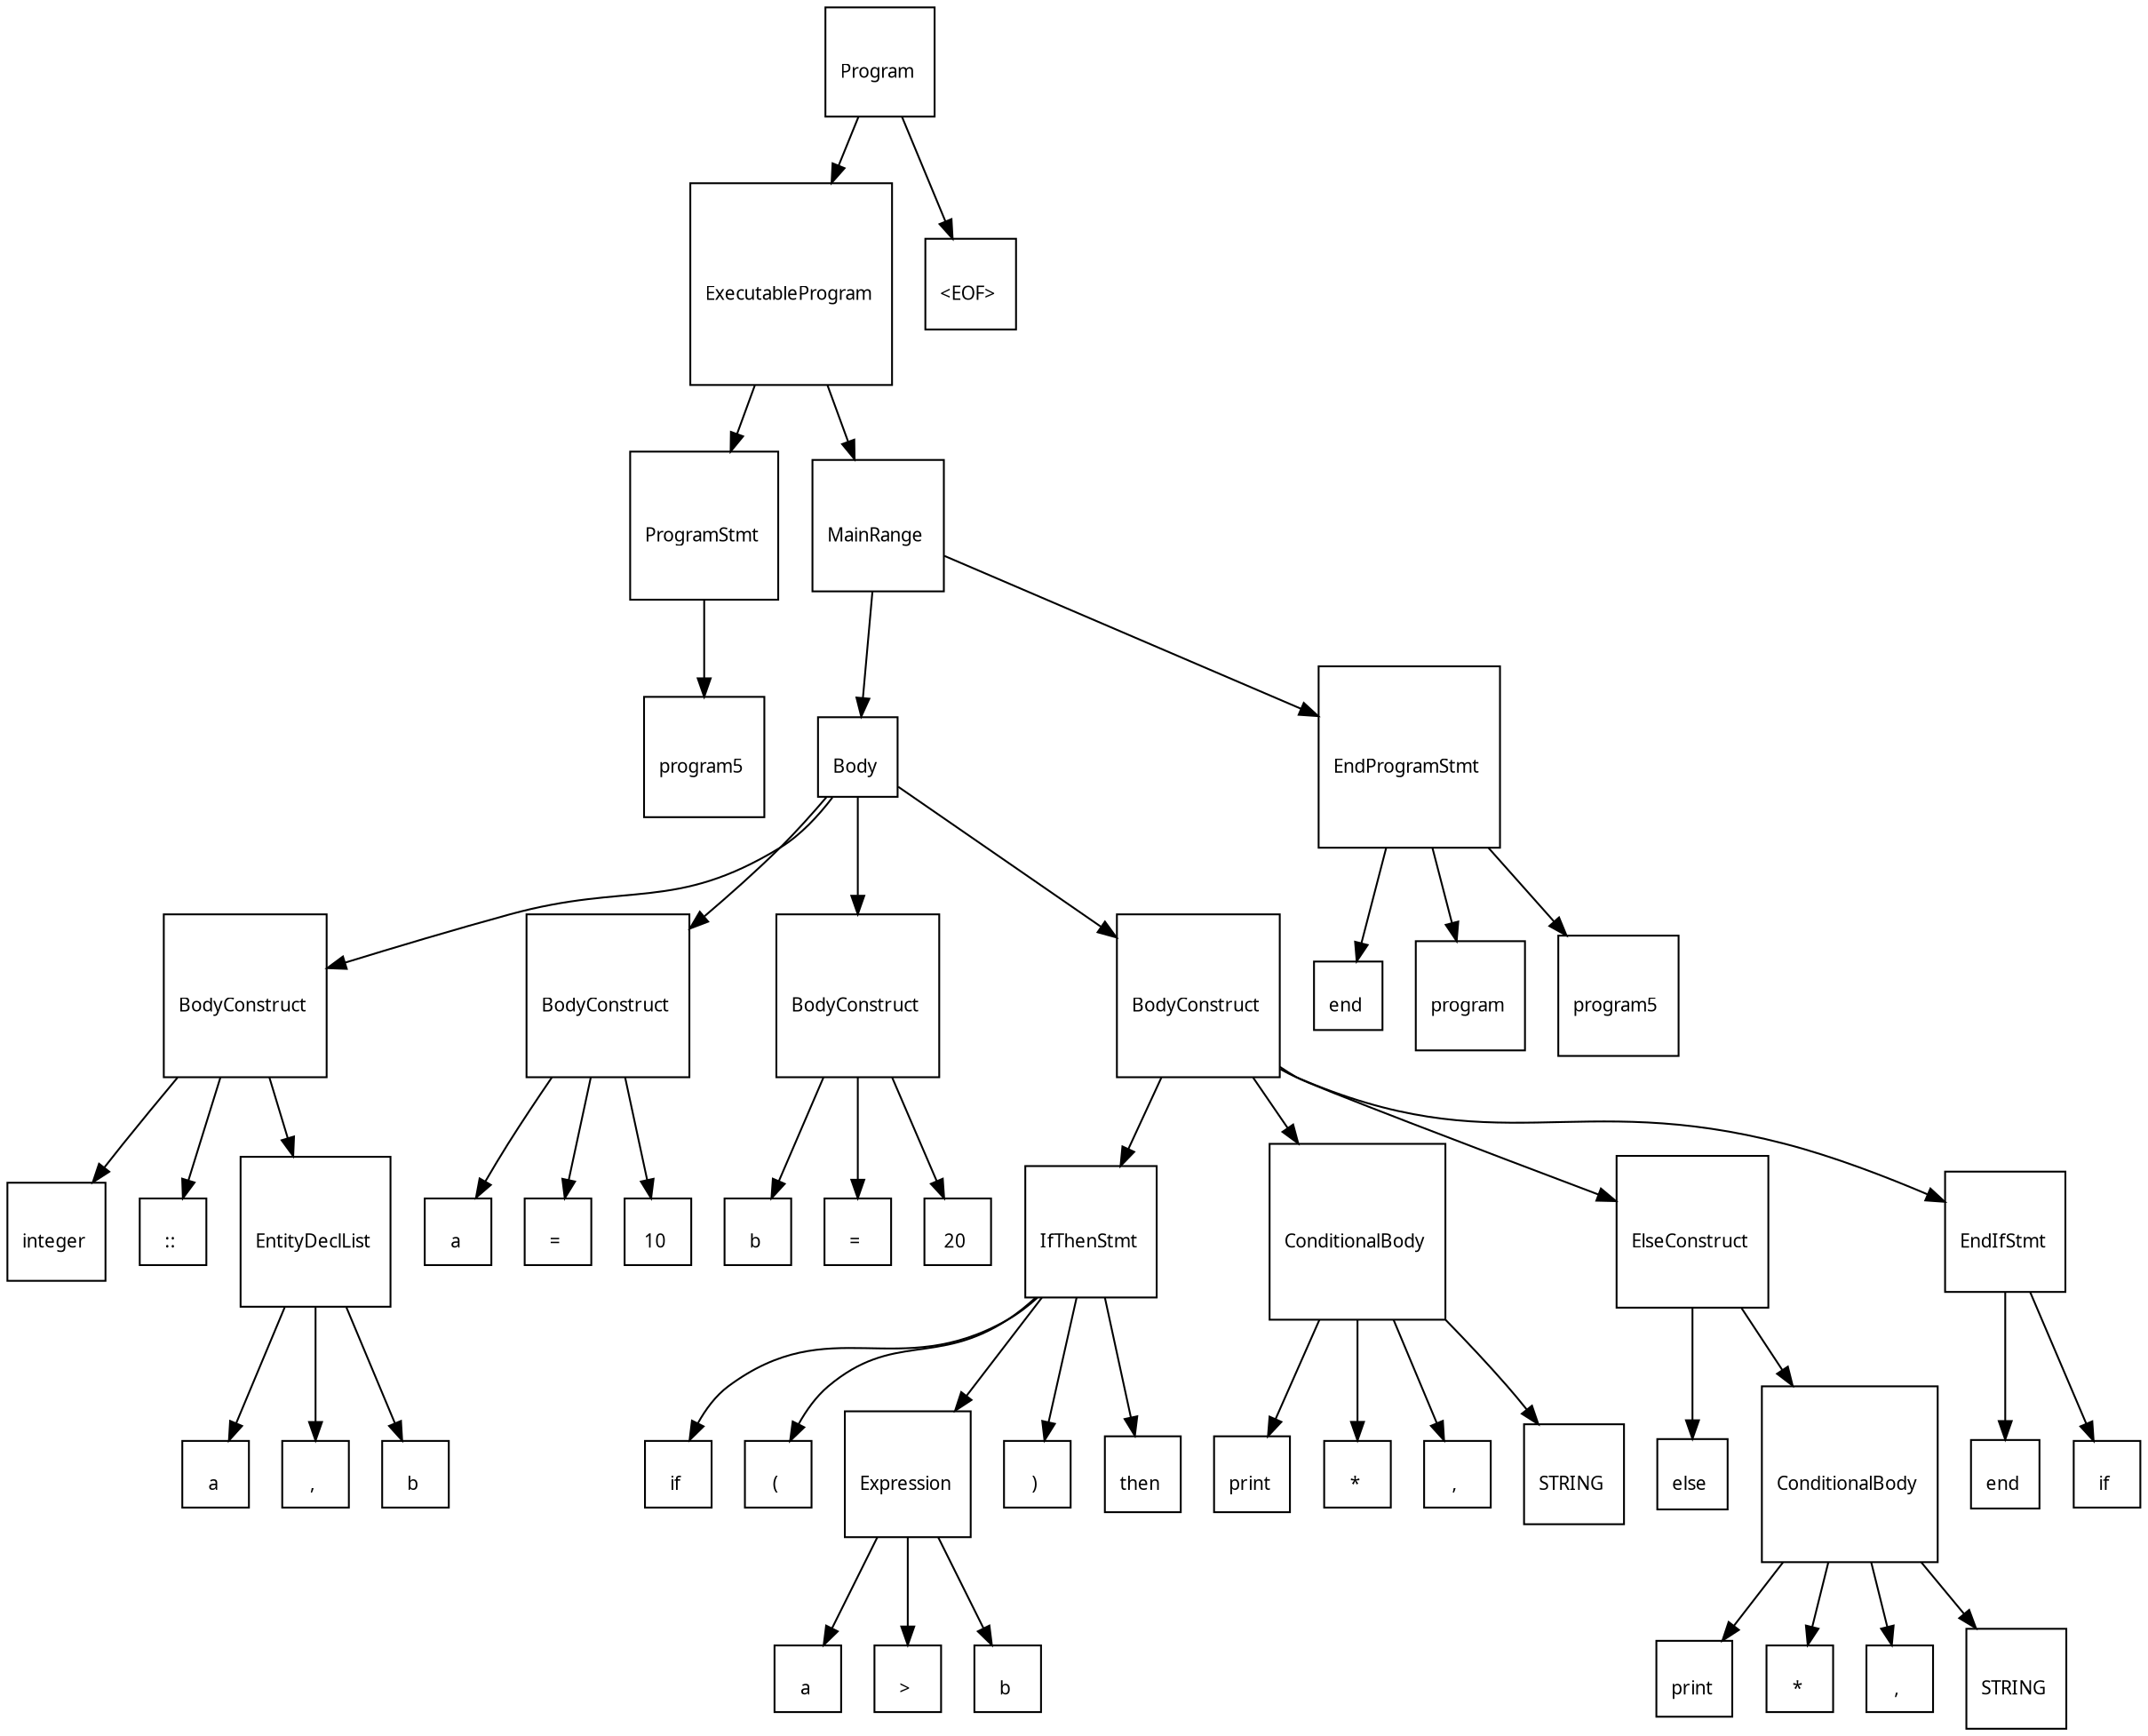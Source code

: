 digraph G {
  charset="UTF-8"
  node [shape=square, fontname="Arial Unicode MS"];
  "50ab48e8-9b47-4875-834f-ff4e2b0bb568" [label="\lProgram \n", fontsize=10];
  "50ab48e8-9b47-4875-834f-ff4e2b0bb568" -> "6917f96c-1f26-4d6f-b839-a75931597c2b";
  "6917f96c-1f26-4d6f-b839-a75931597c2b" [label="\lExecutableProgram \n", fontsize=10];
  "6917f96c-1f26-4d6f-b839-a75931597c2b" -> "0ec2e82f-ad74-4b9f-bb82-843f93da3e49";
  "0ec2e82f-ad74-4b9f-bb82-843f93da3e49" [label="\lProgramStmt \n", fontsize=10];
  "0ec2e82f-ad74-4b9f-bb82-843f93da3e49" -> "1a5fafb8-a54d-4881-b9e2-baff585ce01b";
  "1a5fafb8-a54d-4881-b9e2-baff585ce01b" [label="\lprogram5 \n", fontsize=10];
  "6917f96c-1f26-4d6f-b839-a75931597c2b" -> "b423d40e-268b-4934-9fa2-48923647e66e";
  "b423d40e-268b-4934-9fa2-48923647e66e" [label="\lMainRange \n", fontsize=10];
  "b423d40e-268b-4934-9fa2-48923647e66e" -> "c07eb22f-2cf1-4a60-b3b7-752cdbae639f";
  "c07eb22f-2cf1-4a60-b3b7-752cdbae639f" [label="\lBody \n", fontsize=10];
  "c07eb22f-2cf1-4a60-b3b7-752cdbae639f" -> "815482df-9698-4af7-8832-614267e09a14";
  "815482df-9698-4af7-8832-614267e09a14" [label="\lBodyConstruct \n", fontsize=10];
  "815482df-9698-4af7-8832-614267e09a14" -> "048b1abd-c221-4dce-bcac-4ef865a6936e";
  "048b1abd-c221-4dce-bcac-4ef865a6936e" [label="\linteger \n", fontsize=10];
  "815482df-9698-4af7-8832-614267e09a14" -> "84853328-fc4b-49f2-8c7a-a6a9eeb22fee";
  "84853328-fc4b-49f2-8c7a-a6a9eeb22fee" [label="\l:: \n", fontsize=10];
  "815482df-9698-4af7-8832-614267e09a14" -> "f1cdc026-99d6-467a-91bf-689b786f6c08";
  "f1cdc026-99d6-467a-91bf-689b786f6c08" [label="\lEntityDeclList \n", fontsize=10];
  "f1cdc026-99d6-467a-91bf-689b786f6c08" -> "e9ffacf5-8065-401c-8387-4ca3e5083b77";
  "e9ffacf5-8065-401c-8387-4ca3e5083b77" [label="\la \n", fontsize=10];
  "f1cdc026-99d6-467a-91bf-689b786f6c08" -> "eb84fc16-04f1-4c36-83d2-dd2533ae2c66";
  "eb84fc16-04f1-4c36-83d2-dd2533ae2c66" [label="\l, \n", fontsize=10];
  "f1cdc026-99d6-467a-91bf-689b786f6c08" -> "71387cc9-1f71-48a4-b331-d04ac880d334";
  "71387cc9-1f71-48a4-b331-d04ac880d334" [label="\lb \n", fontsize=10];
  "c07eb22f-2cf1-4a60-b3b7-752cdbae639f" -> "d1c609bd-607b-427f-b0cd-118394491de7";
  "d1c609bd-607b-427f-b0cd-118394491de7" [label="\lBodyConstruct \n", fontsize=10];
  "d1c609bd-607b-427f-b0cd-118394491de7" -> "3e9dff95-76cf-423a-9634-8dc2f8ea8192";
  "3e9dff95-76cf-423a-9634-8dc2f8ea8192" [label="\la \n", fontsize=10];
  "d1c609bd-607b-427f-b0cd-118394491de7" -> "6c9437e9-f81e-4cd9-a5fe-d3c2b03b1868";
  "6c9437e9-f81e-4cd9-a5fe-d3c2b03b1868" [label="\l= \n", fontsize=10];
  "d1c609bd-607b-427f-b0cd-118394491de7" -> "2ebaa5a4-37d7-492c-ac01-8beb8efd044b";
  "2ebaa5a4-37d7-492c-ac01-8beb8efd044b" [label="\l10 \n", fontsize=10];
  "c07eb22f-2cf1-4a60-b3b7-752cdbae639f" -> "18fc99d4-4013-4652-938a-80544ef6759d";
  "18fc99d4-4013-4652-938a-80544ef6759d" [label="\lBodyConstruct \n", fontsize=10];
  "18fc99d4-4013-4652-938a-80544ef6759d" -> "5c9f9c8b-1117-4b0a-b576-8c31e3ff384d";
  "5c9f9c8b-1117-4b0a-b576-8c31e3ff384d" [label="\lb \n", fontsize=10];
  "18fc99d4-4013-4652-938a-80544ef6759d" -> "af59a729-2fb0-4f0b-85bb-8e290cc8afa6";
  "af59a729-2fb0-4f0b-85bb-8e290cc8afa6" [label="\l= \n", fontsize=10];
  "18fc99d4-4013-4652-938a-80544ef6759d" -> "991e7df0-834a-4fbb-9a49-10dce9411e4b";
  "991e7df0-834a-4fbb-9a49-10dce9411e4b" [label="\l20 \n", fontsize=10];
  "c07eb22f-2cf1-4a60-b3b7-752cdbae639f" -> "f7541272-3842-44f5-a5ad-68518834412a";
  "f7541272-3842-44f5-a5ad-68518834412a" [label="\lBodyConstruct \n", fontsize=10];
  "f7541272-3842-44f5-a5ad-68518834412a" -> "bbb25138-8617-4ac0-b66f-6c6807f49cbd";
  "bbb25138-8617-4ac0-b66f-6c6807f49cbd" [label="\lIfThenStmt \n", fontsize=10];
  "bbb25138-8617-4ac0-b66f-6c6807f49cbd" -> "c64caf9c-bb0d-4c7c-b940-ef056dba1391";
  "c64caf9c-bb0d-4c7c-b940-ef056dba1391" [label="\lif \n", fontsize=10];
  "bbb25138-8617-4ac0-b66f-6c6807f49cbd" -> "175e02e5-80f6-4a54-bbd7-a1a46dae7733";
  "175e02e5-80f6-4a54-bbd7-a1a46dae7733" [label="\l( \n", fontsize=10];
  "bbb25138-8617-4ac0-b66f-6c6807f49cbd" -> "1a78be16-9564-4230-abe2-d7b0c8f087bc";
  "1a78be16-9564-4230-abe2-d7b0c8f087bc" [label="\lExpression \n", fontsize=10];
  "1a78be16-9564-4230-abe2-d7b0c8f087bc" -> "d249c997-fd52-4f24-945b-46df602ca3a9";
  "d249c997-fd52-4f24-945b-46df602ca3a9" [label="\la \n", fontsize=10];
  "1a78be16-9564-4230-abe2-d7b0c8f087bc" -> "db991fd5-e007-4a53-9a73-d9e86a0362cf";
  "db991fd5-e007-4a53-9a73-d9e86a0362cf" [label="\l&gt; \n", fontsize=10];
  "1a78be16-9564-4230-abe2-d7b0c8f087bc" -> "c32a29b7-20dc-499c-9f03-aaba1500877e";
  "c32a29b7-20dc-499c-9f03-aaba1500877e" [label="\lb \n", fontsize=10];
  "bbb25138-8617-4ac0-b66f-6c6807f49cbd" -> "3e9a38c8-e9df-4b61-941f-37ff2b2d50a9";
  "3e9a38c8-e9df-4b61-941f-37ff2b2d50a9" [label="\l) \n", fontsize=10];
  "bbb25138-8617-4ac0-b66f-6c6807f49cbd" -> "5081beb4-ef62-4593-bdb8-4846a22ab1be";
  "5081beb4-ef62-4593-bdb8-4846a22ab1be" [label="\lthen \n", fontsize=10];
  "f7541272-3842-44f5-a5ad-68518834412a" -> "80104cb4-71e6-44c3-b16a-a75f1dc2b9a6";
  "80104cb4-71e6-44c3-b16a-a75f1dc2b9a6" [label="\lConditionalBody \n", fontsize=10];
  "80104cb4-71e6-44c3-b16a-a75f1dc2b9a6" -> "ea017afb-eb64-4dd7-b5f3-89a9b075ba96";
  "ea017afb-eb64-4dd7-b5f3-89a9b075ba96" [label="\lprint \n", fontsize=10];
  "80104cb4-71e6-44c3-b16a-a75f1dc2b9a6" -> "563cf125-ae2b-4578-afa4-4c62b069fdb8";
  "563cf125-ae2b-4578-afa4-4c62b069fdb8" [label="\l* \n", fontsize=10];
  "80104cb4-71e6-44c3-b16a-a75f1dc2b9a6" -> "5bb40949-070f-4716-b53e-624a10f1361c";
  "5bb40949-070f-4716-b53e-624a10f1361c" [label="\l, \n", fontsize=10];
  "80104cb4-71e6-44c3-b16a-a75f1dc2b9a6" -> "49ea5baa-ea1b-47fa-880f-49e66b42b0cd";
  "49ea5baa-ea1b-47fa-880f-49e66b42b0cd" [label="\lSTRING \n", fontsize=10];
  "f7541272-3842-44f5-a5ad-68518834412a" -> "151b5aaf-718f-4b8d-9303-e1b0392e8c35";
  "151b5aaf-718f-4b8d-9303-e1b0392e8c35" [label="\lElseConstruct \n", fontsize=10];
  "151b5aaf-718f-4b8d-9303-e1b0392e8c35" -> "bb522fcb-ca18-4d4b-a189-dee1a65ed85c";
  "bb522fcb-ca18-4d4b-a189-dee1a65ed85c" [label="\lelse \n", fontsize=10];
  "151b5aaf-718f-4b8d-9303-e1b0392e8c35" -> "e5262a8e-4b48-49e4-a6d6-7587ec6f046a";
  "e5262a8e-4b48-49e4-a6d6-7587ec6f046a" [label="\lConditionalBody \n", fontsize=10];
  "e5262a8e-4b48-49e4-a6d6-7587ec6f046a" -> "bb833c7a-0119-4315-b0f3-793222db2f02";
  "bb833c7a-0119-4315-b0f3-793222db2f02" [label="\lprint \n", fontsize=10];
  "e5262a8e-4b48-49e4-a6d6-7587ec6f046a" -> "10c3a3a4-bc95-4f71-8ba6-af678a51dc87";
  "10c3a3a4-bc95-4f71-8ba6-af678a51dc87" [label="\l* \n", fontsize=10];
  "e5262a8e-4b48-49e4-a6d6-7587ec6f046a" -> "0371a860-2697-4990-9493-0b7348ebb474";
  "0371a860-2697-4990-9493-0b7348ebb474" [label="\l, \n", fontsize=10];
  "e5262a8e-4b48-49e4-a6d6-7587ec6f046a" -> "375e1fb2-d384-4b5f-a959-6a5436ad68e1";
  "375e1fb2-d384-4b5f-a959-6a5436ad68e1" [label="\lSTRING \n", fontsize=10];
  "f7541272-3842-44f5-a5ad-68518834412a" -> "a75d419d-a95d-4781-8504-b25fea599c57";
  "a75d419d-a95d-4781-8504-b25fea599c57" [label="\lEndIfStmt \n", fontsize=10];
  "a75d419d-a95d-4781-8504-b25fea599c57" -> "b0cd1cf1-0467-4d36-aefc-77229705fde8";
  "b0cd1cf1-0467-4d36-aefc-77229705fde8" [label="\lend \n", fontsize=10];
  "a75d419d-a95d-4781-8504-b25fea599c57" -> "190e6b35-3eae-4981-b3f5-47714f2506f8";
  "190e6b35-3eae-4981-b3f5-47714f2506f8" [label="\lif \n", fontsize=10];
  "b423d40e-268b-4934-9fa2-48923647e66e" -> "f8be0437-6ab8-4e58-88ff-422d2a76e28c";
  "f8be0437-6ab8-4e58-88ff-422d2a76e28c" [label="\lEndProgramStmt \n", fontsize=10];
  "f8be0437-6ab8-4e58-88ff-422d2a76e28c" -> "a87da582-f964-4e6f-bce8-3087050257b1";
  "a87da582-f964-4e6f-bce8-3087050257b1" [label="\lend \n", fontsize=10];
  "f8be0437-6ab8-4e58-88ff-422d2a76e28c" -> "78a690f6-551d-43d3-9644-6de32cca82b2";
  "78a690f6-551d-43d3-9644-6de32cca82b2" [label="\lprogram \n", fontsize=10];
  "f8be0437-6ab8-4e58-88ff-422d2a76e28c" -> "b3c8e86d-0dff-465f-9bbf-06686584ea30";
  "b3c8e86d-0dff-465f-9bbf-06686584ea30" [label="\lprogram5 \n", fontsize=10];
  "50ab48e8-9b47-4875-834f-ff4e2b0bb568" -> "149d1b33-296a-43ca-a1df-8c568ffc7cf0";
  "149d1b33-296a-43ca-a1df-8c568ffc7cf0" [label="\l&lt;EOF&gt; \n", fontsize=10];
}
